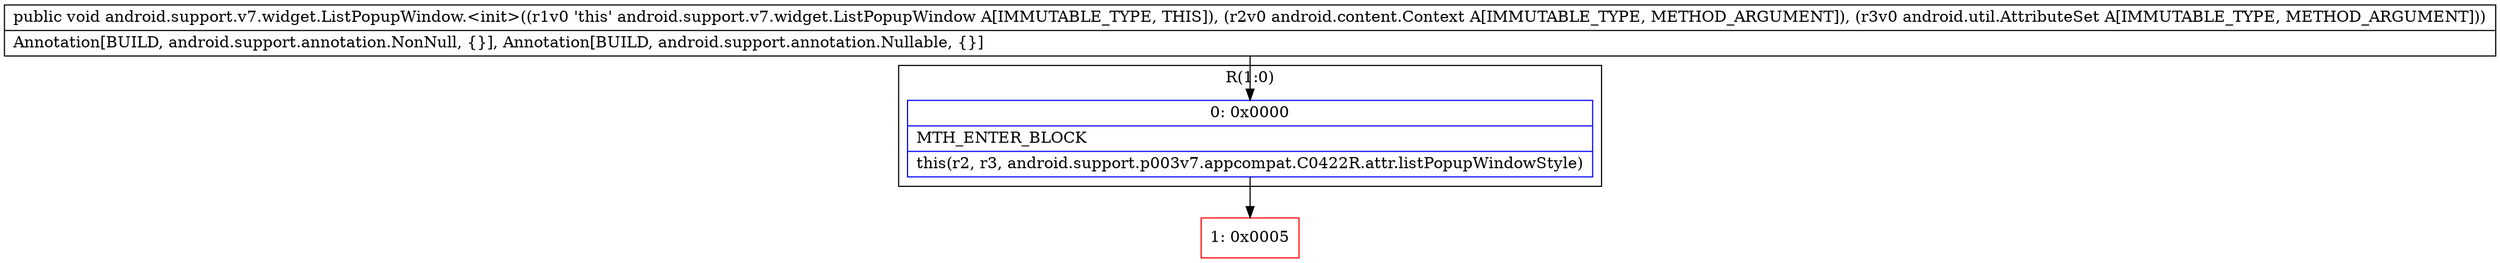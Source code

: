 digraph "CFG forandroid.support.v7.widget.ListPopupWindow.\<init\>(Landroid\/content\/Context;Landroid\/util\/AttributeSet;)V" {
subgraph cluster_Region_2074072411 {
label = "R(1:0)";
node [shape=record,color=blue];
Node_0 [shape=record,label="{0\:\ 0x0000|MTH_ENTER_BLOCK\l|this(r2, r3, android.support.p003v7.appcompat.C0422R.attr.listPopupWindowStyle)\l}"];
}
Node_1 [shape=record,color=red,label="{1\:\ 0x0005}"];
MethodNode[shape=record,label="{public void android.support.v7.widget.ListPopupWindow.\<init\>((r1v0 'this' android.support.v7.widget.ListPopupWindow A[IMMUTABLE_TYPE, THIS]), (r2v0 android.content.Context A[IMMUTABLE_TYPE, METHOD_ARGUMENT]), (r3v0 android.util.AttributeSet A[IMMUTABLE_TYPE, METHOD_ARGUMENT]))  | Annotation[BUILD, android.support.annotation.NonNull, \{\}], Annotation[BUILD, android.support.annotation.Nullable, \{\}]\l}"];
MethodNode -> Node_0;
Node_0 -> Node_1;
}

